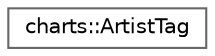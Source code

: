 digraph "Graphical Class Hierarchy"
{
 // LATEX_PDF_SIZE
  bgcolor="transparent";
  edge [fontname=Helvetica,fontsize=10,labelfontname=Helvetica,labelfontsize=10];
  node [fontname=Helvetica,fontsize=10,shape=box,height=0.2,width=0.4];
  rankdir="LR";
  Node0 [id="Node000000",label="charts::ArtistTag",height=0.2,width=0.4,color="grey40", fillcolor="white", style="filled",URL="$structcharts_1_1ArtistTag.html",tooltip=" "];
}
